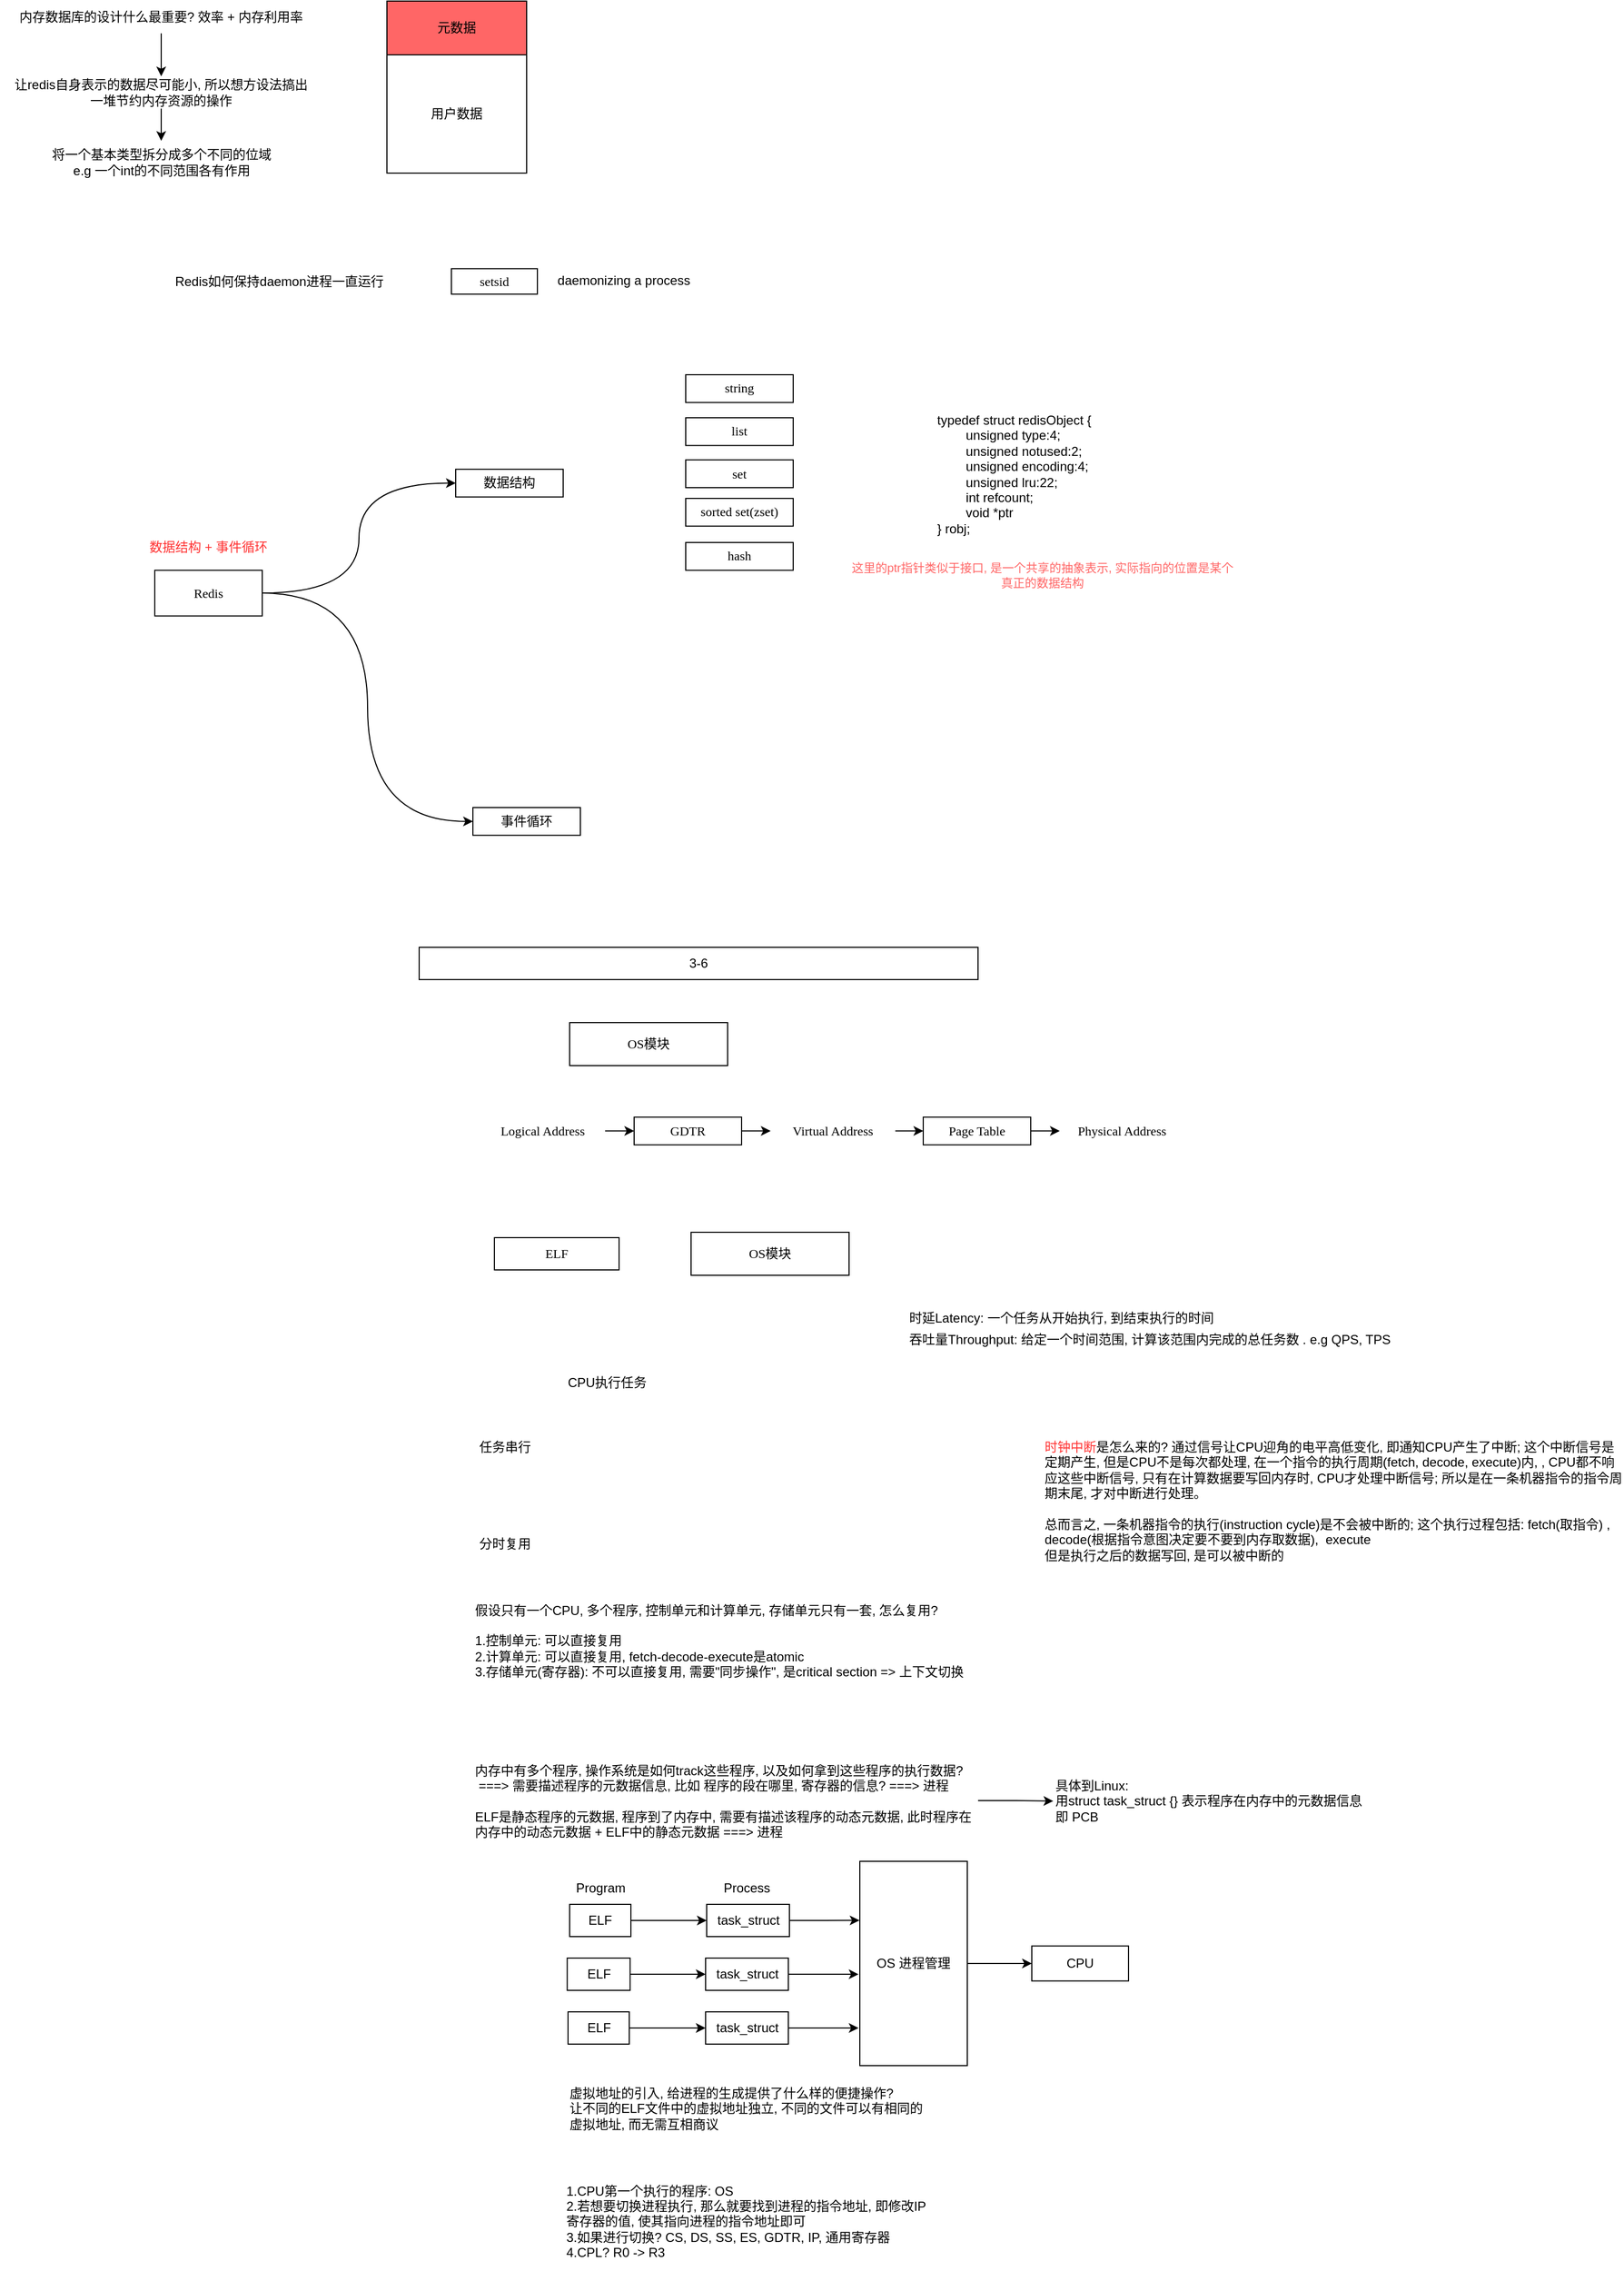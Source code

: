 <mxfile version="20.4.0" type="github">
  <diagram id="zUd6xa0raMeIInKoFcpr" name="Page-1">
    <mxGraphModel dx="-1695" dy="416" grid="1" gridSize="10" guides="1" tooltips="1" connect="1" arrows="1" fold="1" page="1" pageScale="1" pageWidth="827" pageHeight="1169" math="0" shadow="0">
      <root>
        <mxCell id="0" />
        <mxCell id="1" parent="0" />
        <mxCell id="gHjb5b28OfsgwWgYxNie-6" style="edgeStyle=orthogonalEdgeStyle;rounded=0;orthogonalLoop=1;jettySize=auto;html=1;entryX=0;entryY=0.5;entryDx=0;entryDy=0;curved=1;" parent="1" source="gHjb5b28OfsgwWgYxNie-1" target="gHjb5b28OfsgwWgYxNie-4" edge="1">
          <mxGeometry relative="1" as="geometry" />
        </mxCell>
        <mxCell id="gHjb5b28OfsgwWgYxNie-7" style="edgeStyle=orthogonalEdgeStyle;curved=1;rounded=0;orthogonalLoop=1;jettySize=auto;html=1;entryX=0;entryY=0.5;entryDx=0;entryDy=0;" parent="1" source="gHjb5b28OfsgwWgYxNie-1" target="gHjb5b28OfsgwWgYxNie-5" edge="1">
          <mxGeometry relative="1" as="geometry" />
        </mxCell>
        <UserObject label="Redis" id="gHjb5b28OfsgwWgYxNie-1">
          <mxCell style="rounded=0;whiteSpace=wrap;html=1;fillColor=#FFFFFF;fontFamily=Verdana;align=center;" parent="1" vertex="1">
            <mxGeometry x="2714" y="609.32" width="100" height="42.5" as="geometry" />
          </mxCell>
        </UserObject>
        <UserObject label="setsid" link="https://unix.stackexchange.com/questions/240646/why-we-use-setsid-while-daemonizing-a-process" id="gHjb5b28OfsgwWgYxNie-2">
          <mxCell style="rounded=0;whiteSpace=wrap;html=1;fillColor=#FFFFFF;fontFamily=Verdana;align=center;" parent="1" vertex="1">
            <mxGeometry x="2990" y="328.85" width="80" height="23.72" as="geometry" />
          </mxCell>
        </UserObject>
        <mxCell id="gHjb5b28OfsgwWgYxNie-3" value="&lt;font color=&quot;#ff3333&quot;&gt;数据结构 + 事件循环&lt;/font&gt;" style="text;html=1;strokeColor=none;fillColor=none;align=center;verticalAlign=middle;whiteSpace=wrap;rounded=0;" parent="1" vertex="1">
          <mxGeometry x="2700" y="575.13" width="128" height="25" as="geometry" />
        </mxCell>
        <mxCell id="gHjb5b28OfsgwWgYxNie-4" value="数据结构" style="rounded=0;whiteSpace=wrap;html=1;fillColor=#FFFFFF;fontFamily=Verdana;align=center;" parent="1" vertex="1">
          <mxGeometry x="2994" y="515.39" width="100" height="25.81" as="geometry" />
        </mxCell>
        <mxCell id="gHjb5b28OfsgwWgYxNie-5" value="事件循环" style="rounded=0;whiteSpace=wrap;html=1;fillColor=#FFFFFF;fontFamily=Verdana;align=center;" parent="1" vertex="1">
          <mxGeometry x="3010" y="830" width="100" height="25.81" as="geometry" />
        </mxCell>
        <mxCell id="gHjb5b28OfsgwWgYxNie-11" value="" style="edgeStyle=orthogonalEdgeStyle;curved=1;rounded=0;orthogonalLoop=1;jettySize=auto;html=1;" parent="1" source="gHjb5b28OfsgwWgYxNie-9" target="gHjb5b28OfsgwWgYxNie-10" edge="1">
          <mxGeometry relative="1" as="geometry" />
        </mxCell>
        <mxCell id="gHjb5b28OfsgwWgYxNie-9" value="内存数据库的设计什么最重要? 效率 + 内存利用率" style="text;html=1;strokeColor=none;fillColor=none;align=center;verticalAlign=middle;whiteSpace=wrap;rounded=0;" parent="1" vertex="1">
          <mxGeometry x="2570" y="80" width="300" height="30" as="geometry" />
        </mxCell>
        <mxCell id="gHjb5b28OfsgwWgYxNie-13" value="" style="edgeStyle=orthogonalEdgeStyle;curved=1;rounded=0;orthogonalLoop=1;jettySize=auto;html=1;" parent="1" source="gHjb5b28OfsgwWgYxNie-10" target="gHjb5b28OfsgwWgYxNie-12" edge="1">
          <mxGeometry relative="1" as="geometry" />
        </mxCell>
        <mxCell id="gHjb5b28OfsgwWgYxNie-10" value="让redis自身表示的数据尽可能小, 所以想方设法搞出一堆节约内存资源的操作" style="text;html=1;strokeColor=none;fillColor=none;align=center;verticalAlign=middle;whiteSpace=wrap;rounded=0;" parent="1" vertex="1">
          <mxGeometry x="2580" y="150" width="280" height="30" as="geometry" />
        </mxCell>
        <mxCell id="gHjb5b28OfsgwWgYxNie-12" value="将一个基本类型拆分成多个不同的位域&lt;br&gt;e.g 一个int的不同范围各有作用" style="text;html=1;strokeColor=none;fillColor=none;align=center;verticalAlign=middle;whiteSpace=wrap;rounded=0;" parent="1" vertex="1">
          <mxGeometry x="2582.5" y="210" width="275" height="40" as="geometry" />
        </mxCell>
        <mxCell id="gHjb5b28OfsgwWgYxNie-15" value="" style="rounded=0;whiteSpace=wrap;html=1;" parent="1" vertex="1">
          <mxGeometry x="2930" y="80" width="130" height="160" as="geometry" />
        </mxCell>
        <mxCell id="gHjb5b28OfsgwWgYxNie-16" value="元数据" style="rounded=0;whiteSpace=wrap;html=1;fillColor=#FF6666;" parent="1" vertex="1">
          <mxGeometry x="2930" y="80" width="130" height="50" as="geometry" />
        </mxCell>
        <mxCell id="gHjb5b28OfsgwWgYxNie-17" value="用户数据" style="rounded=0;whiteSpace=wrap;html=1;" parent="1" vertex="1">
          <mxGeometry x="2930" y="130" width="130" height="110" as="geometry" />
        </mxCell>
        <mxCell id="gHjb5b28OfsgwWgYxNie-19" value="Redis如何保持daemon进程一直运行" style="text;html=1;strokeColor=none;fillColor=none;align=center;verticalAlign=middle;whiteSpace=wrap;rounded=0;" parent="1" vertex="1">
          <mxGeometry x="2720" y="320" width="220" height="42.57" as="geometry" />
        </mxCell>
        <mxCell id="gHjb5b28OfsgwWgYxNie-20" value="daemonizing a process" style="text;html=1;strokeColor=none;fillColor=none;align=center;verticalAlign=middle;whiteSpace=wrap;rounded=0;" parent="1" vertex="1">
          <mxGeometry x="3080" y="326.86" width="140.88" height="25.71" as="geometry" />
        </mxCell>
        <mxCell id="0TQrHJX6QjW9VzBPeowM-1" value="string" style="rounded=0;whiteSpace=wrap;html=1;fillColor=#FFFFFF;fontFamily=Verdana;align=center;" parent="1" vertex="1">
          <mxGeometry x="3208" y="427.5" width="100" height="25.81" as="geometry" />
        </mxCell>
        <mxCell id="0TQrHJX6QjW9VzBPeowM-2" value="hash" style="rounded=0;whiteSpace=wrap;html=1;fillColor=#FFFFFF;fontFamily=Verdana;align=center;" parent="1" vertex="1">
          <mxGeometry x="3208" y="583.51" width="100" height="25.81" as="geometry" />
        </mxCell>
        <mxCell id="0TQrHJX6QjW9VzBPeowM-3" value="set" style="rounded=0;whiteSpace=wrap;html=1;fillColor=#FFFFFF;fontFamily=Verdana;align=center;" parent="1" vertex="1">
          <mxGeometry x="3208" y="506.7" width="100" height="25.81" as="geometry" />
        </mxCell>
        <mxCell id="0TQrHJX6QjW9VzBPeowM-4" value="sorted set(zset)" style="rounded=0;whiteSpace=wrap;html=1;fillColor=#FFFFFF;fontFamily=Verdana;align=center;" parent="1" vertex="1">
          <mxGeometry x="3208" y="542.5" width="100" height="25.81" as="geometry" />
        </mxCell>
        <mxCell id="0TQrHJX6QjW9VzBPeowM-5" value="list" style="rounded=0;whiteSpace=wrap;html=1;fillColor=#FFFFFF;fontFamily=Verdana;align=center;" parent="1" vertex="1">
          <mxGeometry x="3208" y="467.5" width="100" height="25.81" as="geometry" />
        </mxCell>
        <mxCell id="0TQrHJX6QjW9VzBPeowM-7" value="&lt;p&gt;typedef struct redisObject {&lt;br&gt;&amp;nbsp; &amp;nbsp; &amp;nbsp; &amp;nbsp; unsigned type:4;&lt;br&gt;&amp;nbsp; &amp;nbsp; &amp;nbsp; &amp;nbsp; unsigned notused:2;&lt;br&gt;&amp;nbsp; &amp;nbsp; &amp;nbsp; &amp;nbsp; unsigned encoding:4;&lt;br&gt;&amp;nbsp; &amp;nbsp; &amp;nbsp; &amp;nbsp; unsigned lru:22;&lt;br&gt;&amp;nbsp; &amp;nbsp; &amp;nbsp; &amp;nbsp; int refcount;&lt;br&gt;&amp;nbsp; &amp;nbsp; &amp;nbsp; &amp;nbsp; void *ptr&lt;br&gt;} robj;&lt;/p&gt;" style="text;html=1;strokeColor=none;fillColor=none;align=left;verticalAlign=middle;whiteSpace=wrap;rounded=0;" parent="1" vertex="1">
          <mxGeometry x="3440" y="459.61" width="180" height="120" as="geometry" />
        </mxCell>
        <mxCell id="0TQrHJX6QjW9VzBPeowM-8" value="这里的ptr指针类似于接口, 是一个共享的抽象表示, 实际指向的位置是某个真正的数据结构" style="text;html=1;strokeColor=none;fillColor=none;align=center;verticalAlign=middle;whiteSpace=wrap;rounded=0;fontColor=#FF6666;fontSize=11;" parent="1" vertex="1">
          <mxGeometry x="3360" y="590" width="360" height="47.43" as="geometry" />
        </mxCell>
        <mxCell id="vs6chZFLeiXoNTxb_euZ-1" value="OS模块" style="rounded=0;whiteSpace=wrap;html=1;fillColor=#FFFFFF;fontFamily=Verdana;align=center;" parent="1" vertex="1">
          <mxGeometry x="3100" y="1030" width="147" height="40" as="geometry" />
        </mxCell>
        <mxCell id="vs6chZFLeiXoNTxb_euZ-3" value="3-6" style="rounded=0;whiteSpace=wrap;html=1;" parent="1" vertex="1">
          <mxGeometry x="2960" y="960" width="520" height="30" as="geometry" />
        </mxCell>
        <mxCell id="vs6chZFLeiXoNTxb_euZ-10" value="" style="edgeStyle=orthogonalEdgeStyle;rounded=0;orthogonalLoop=1;jettySize=auto;html=1;" parent="1" source="vs6chZFLeiXoNTxb_euZ-6" target="vs6chZFLeiXoNTxb_euZ-8" edge="1">
          <mxGeometry relative="1" as="geometry" />
        </mxCell>
        <mxCell id="vs6chZFLeiXoNTxb_euZ-6" value="&lt;span style=&quot;font-family: Verdana;&quot;&gt;Logical Address&lt;/span&gt;" style="text;html=1;strokeColor=none;fillColor=none;align=center;verticalAlign=middle;whiteSpace=wrap;rounded=0;" parent="1" vertex="1">
          <mxGeometry x="3017" y="1115.81" width="116" height="30" as="geometry" />
        </mxCell>
        <mxCell id="vs6chZFLeiXoNTxb_euZ-14" value="" style="edgeStyle=orthogonalEdgeStyle;rounded=0;orthogonalLoop=1;jettySize=auto;html=1;" parent="1" source="vs6chZFLeiXoNTxb_euZ-7" target="vs6chZFLeiXoNTxb_euZ-12" edge="1">
          <mxGeometry relative="1" as="geometry" />
        </mxCell>
        <mxCell id="vs6chZFLeiXoNTxb_euZ-7" value="&lt;span style=&quot;font-family: Verdana;&quot;&gt;Virtual Address&lt;/span&gt;" style="text;html=1;strokeColor=none;fillColor=none;align=center;verticalAlign=middle;whiteSpace=wrap;rounded=0;" parent="1" vertex="1">
          <mxGeometry x="3287" y="1115.8" width="116" height="30" as="geometry" />
        </mxCell>
        <mxCell id="vs6chZFLeiXoNTxb_euZ-11" value="" style="edgeStyle=orthogonalEdgeStyle;rounded=0;orthogonalLoop=1;jettySize=auto;html=1;" parent="1" source="vs6chZFLeiXoNTxb_euZ-8" target="vs6chZFLeiXoNTxb_euZ-7" edge="1">
          <mxGeometry relative="1" as="geometry" />
        </mxCell>
        <mxCell id="vs6chZFLeiXoNTxb_euZ-8" value="GDTR" style="rounded=0;whiteSpace=wrap;html=1;fillColor=#FFFFFF;fontFamily=Verdana;align=center;" parent="1" vertex="1">
          <mxGeometry x="3160" y="1117.9" width="100" height="25.81" as="geometry" />
        </mxCell>
        <mxCell id="vs6chZFLeiXoNTxb_euZ-16" value="" style="edgeStyle=orthogonalEdgeStyle;rounded=0;orthogonalLoop=1;jettySize=auto;html=1;" parent="1" source="vs6chZFLeiXoNTxb_euZ-12" target="vs6chZFLeiXoNTxb_euZ-13" edge="1">
          <mxGeometry relative="1" as="geometry" />
        </mxCell>
        <mxCell id="vs6chZFLeiXoNTxb_euZ-12" value="Page Table" style="rounded=0;whiteSpace=wrap;html=1;fillColor=#FFFFFF;fontFamily=Verdana;align=center;" parent="1" vertex="1">
          <mxGeometry x="3429" y="1117.9" width="100" height="25.81" as="geometry" />
        </mxCell>
        <mxCell id="vs6chZFLeiXoNTxb_euZ-13" value="&lt;span style=&quot;font-family: Verdana;&quot;&gt;Physical Address&lt;/span&gt;" style="text;html=1;strokeColor=none;fillColor=none;align=center;verticalAlign=middle;whiteSpace=wrap;rounded=0;" parent="1" vertex="1">
          <mxGeometry x="3556" y="1115.8" width="116" height="30" as="geometry" />
        </mxCell>
        <mxCell id="vs6chZFLeiXoNTxb_euZ-17" value="ELF" style="rounded=0;whiteSpace=wrap;html=1;fillColor=#FFFFFF;fontFamily=Verdana;align=center;" parent="1" vertex="1">
          <mxGeometry x="3030" y="1230" width="116" height="30" as="geometry" />
        </mxCell>
        <mxCell id="vs6chZFLeiXoNTxb_euZ-18" value="OS模块" style="rounded=0;whiteSpace=wrap;html=1;fillColor=#FFFFFF;fontFamily=Verdana;align=center;" parent="1" vertex="1">
          <mxGeometry x="3213" y="1225" width="147" height="40" as="geometry" />
        </mxCell>
        <mxCell id="vs6chZFLeiXoNTxb_euZ-19" value="任务串行" style="text;html=1;strokeColor=none;fillColor=none;align=center;verticalAlign=middle;whiteSpace=wrap;rounded=0;" parent="1" vertex="1">
          <mxGeometry x="3000" y="1410" width="80" height="30" as="geometry" />
        </mxCell>
        <mxCell id="vs6chZFLeiXoNTxb_euZ-20" value="分时复用" style="text;html=1;strokeColor=none;fillColor=none;align=center;verticalAlign=middle;whiteSpace=wrap;rounded=0;" parent="1" vertex="1">
          <mxGeometry x="3000" y="1500" width="80" height="30" as="geometry" />
        </mxCell>
        <mxCell id="vs6chZFLeiXoNTxb_euZ-21" value="CPU执行任务" style="text;html=1;strokeColor=none;fillColor=none;align=center;verticalAlign=middle;whiteSpace=wrap;rounded=0;" parent="1" vertex="1">
          <mxGeometry x="3090" y="1350" width="90" height="30" as="geometry" />
        </mxCell>
        <mxCell id="vs6chZFLeiXoNTxb_euZ-22" value="时延Latency: 一个任务从开始执行, 到结束执行的时间" style="text;html=1;strokeColor=none;fillColor=none;align=left;verticalAlign=middle;whiteSpace=wrap;rounded=0;" parent="1" vertex="1">
          <mxGeometry x="3414" y="1290" width="320" height="30" as="geometry" />
        </mxCell>
        <mxCell id="vs6chZFLeiXoNTxb_euZ-23" value="吞吐量Throughput: 给定一个时间范围, 计算该范围内完成的总任务数 . e.g QPS, TPS" style="text;html=1;strokeColor=none;fillColor=none;align=left;verticalAlign=middle;whiteSpace=wrap;rounded=0;" parent="1" vertex="1">
          <mxGeometry x="3414" y="1310" width="470" height="30" as="geometry" />
        </mxCell>
        <mxCell id="vs6chZFLeiXoNTxb_euZ-26" value="假设只有一个CPU, 多个程序, 控制单元和计算单元, 存储单元只有一套, 怎么复用?&lt;br&gt;&lt;br&gt;1.控制单元: 可以直接复用&lt;br&gt;2.计算单元: 可以直接复用, fetch-decode-execute是atomic&lt;br&gt;3.存储单元(寄存器): 不可以直接复用, 需要&quot;同步操作&quot;, 是critical section =&amp;gt; 上下文切换" style="text;html=1;strokeColor=none;fillColor=none;align=left;verticalAlign=middle;whiteSpace=wrap;rounded=0;fontSize=12;" parent="1" vertex="1">
          <mxGeometry x="3010" y="1550" width="470" height="110" as="geometry" />
        </mxCell>
        <mxCell id="vs6chZFLeiXoNTxb_euZ-28" value="&lt;font color=&quot;#ff3333&quot;&gt;时钟中断&lt;/font&gt;是怎么来的? 通过信号让CPU迎角的电平高低变化, 即通知CPU产生了中断; 这个中断信号是定期产生, 但是CPU不是每次都处理, 在一个指令的执行周期(fetch, decode, execute)内, , CPU都不响应这些中断信号, 只有在计算数据要写回内存时, CPU才处理中断信号; 所以是在一条机器指令的指令周期末尾, 才对中断进行处理。&lt;br&gt;&lt;br&gt;总而言之, 一条机器指令的执行(instruction cycle)是不会被中断的; 这个执行过程包括: fetch(取指令) , decode(根据指令意图决定要不要到内存取数据),&amp;nbsp; execute&lt;br&gt;但是执行之后的数据写回, 是可以被中断的" style="text;html=1;strokeColor=none;fillColor=none;align=left;verticalAlign=middle;whiteSpace=wrap;rounded=0;fontSize=12;" parent="1" vertex="1">
          <mxGeometry x="3540" y="1410" width="540" height="130" as="geometry" />
        </mxCell>
        <mxCell id="3EPBH0Vr4_YoN98Gf7AG-1" style="edgeStyle=orthogonalEdgeStyle;rounded=0;orthogonalLoop=1;jettySize=auto;html=1;entryX=0;entryY=0.5;entryDx=0;entryDy=0;" edge="1" parent="1" source="vs6chZFLeiXoNTxb_euZ-29" target="vs6chZFLeiXoNTxb_euZ-30">
          <mxGeometry relative="1" as="geometry" />
        </mxCell>
        <mxCell id="vs6chZFLeiXoNTxb_euZ-29" value="内存中有多个程序, 操作系统是如何track这些程序, 以及如何拿到这些程序的执行数据?&lt;br&gt;&amp;nbsp;===&amp;gt; 需要描述程序的元数据信息, 比如 程序的段在哪里, 寄存器的信息? ===&amp;gt; 进程&lt;br&gt;&lt;br&gt;ELF是静态程序的元数据, 程序到了内存中, 需要有描述该程序的动态元数据, 此时程序在内存中的动态元数据 + ELF中的静态元数据 ===&amp;gt; 进程" style="text;html=1;strokeColor=none;fillColor=none;align=left;verticalAlign=middle;whiteSpace=wrap;rounded=0;fontSize=12;" parent="1" vertex="1">
          <mxGeometry x="3010" y="1709" width="470" height="89" as="geometry" />
        </mxCell>
        <mxCell id="vs6chZFLeiXoNTxb_euZ-30" value="具体到Linux:&lt;br&gt;用struct task_struct {} 表示程序在内存中的元数据信息&lt;br&gt;即 PCB" style="text;html=1;strokeColor=none;fillColor=none;align=left;verticalAlign=middle;whiteSpace=wrap;rounded=0;fontSize=12;" parent="1" vertex="1">
          <mxGeometry x="3550" y="1721" width="300" height="66" as="geometry" />
        </mxCell>
        <mxCell id="vs6chZFLeiXoNTxb_euZ-34" value="" style="edgeStyle=orthogonalEdgeStyle;rounded=0;orthogonalLoop=1;jettySize=auto;html=1;fontSize=12;fontColor=#000000;" parent="1" source="vs6chZFLeiXoNTxb_euZ-32" target="vs6chZFLeiXoNTxb_euZ-33" edge="1">
          <mxGeometry relative="1" as="geometry" />
        </mxCell>
        <mxCell id="vs6chZFLeiXoNTxb_euZ-32" value="ELF" style="rounded=0;whiteSpace=wrap;html=1;fontSize=12;fontColor=#000000;" parent="1" vertex="1">
          <mxGeometry x="3100" y="1850" width="57" height="30" as="geometry" />
        </mxCell>
        <mxCell id="vs6chZFLeiXoNTxb_euZ-51" style="edgeStyle=orthogonalEdgeStyle;rounded=0;orthogonalLoop=1;jettySize=auto;html=1;entryX=-0.003;entryY=0.289;entryDx=0;entryDy=0;entryPerimeter=0;fontSize=12;fontColor=#000000;" parent="1" source="vs6chZFLeiXoNTxb_euZ-33" target="vs6chZFLeiXoNTxb_euZ-48" edge="1">
          <mxGeometry relative="1" as="geometry" />
        </mxCell>
        <mxCell id="vs6chZFLeiXoNTxb_euZ-33" value="&lt;span style=&quot;color: rgb(0, 0, 0); text-align: left;&quot;&gt;task_struct&lt;/span&gt;" style="rounded=0;whiteSpace=wrap;html=1;fontSize=12;fontColor=#FF3333;" parent="1" vertex="1">
          <mxGeometry x="3227.5" y="1850" width="77" height="30" as="geometry" />
        </mxCell>
        <mxCell id="vs6chZFLeiXoNTxb_euZ-35" value="Program" style="text;html=1;strokeColor=none;fillColor=none;align=center;verticalAlign=middle;whiteSpace=wrap;rounded=0;fontSize=12;fontColor=#000000;" parent="1" vertex="1">
          <mxGeometry x="3098.5" y="1820" width="60" height="30" as="geometry" />
        </mxCell>
        <mxCell id="vs6chZFLeiXoNTxb_euZ-36" value="Process" style="text;html=1;strokeColor=none;fillColor=none;align=center;verticalAlign=middle;whiteSpace=wrap;rounded=0;fontSize=12;fontColor=#000000;" parent="1" vertex="1">
          <mxGeometry x="3235" y="1820" width="60" height="30" as="geometry" />
        </mxCell>
        <mxCell id="vs6chZFLeiXoNTxb_euZ-52" style="edgeStyle=orthogonalEdgeStyle;rounded=0;orthogonalLoop=1;jettySize=auto;html=1;entryX=-0.012;entryY=0.553;entryDx=0;entryDy=0;entryPerimeter=0;fontSize=12;fontColor=#000000;" parent="1" source="vs6chZFLeiXoNTxb_euZ-38" target="vs6chZFLeiXoNTxb_euZ-48" edge="1">
          <mxGeometry relative="1" as="geometry" />
        </mxCell>
        <mxCell id="vs6chZFLeiXoNTxb_euZ-38" value="&lt;span style=&quot;color: rgb(0, 0, 0); text-align: left;&quot;&gt;task_struct&lt;/span&gt;" style="rounded=0;whiteSpace=wrap;html=1;fontSize=12;fontColor=#FF3333;" parent="1" vertex="1">
          <mxGeometry x="3226.5" y="1900" width="77" height="30" as="geometry" />
        </mxCell>
        <mxCell id="vs6chZFLeiXoNTxb_euZ-53" style="edgeStyle=orthogonalEdgeStyle;rounded=0;orthogonalLoop=1;jettySize=auto;html=1;entryX=-0.012;entryY=0.816;entryDx=0;entryDy=0;entryPerimeter=0;fontSize=12;fontColor=#000000;" parent="1" source="vs6chZFLeiXoNTxb_euZ-39" target="vs6chZFLeiXoNTxb_euZ-48" edge="1">
          <mxGeometry relative="1" as="geometry" />
        </mxCell>
        <mxCell id="vs6chZFLeiXoNTxb_euZ-39" value="&lt;span style=&quot;color: rgb(0, 0, 0); text-align: left;&quot;&gt;task_struct&lt;/span&gt;" style="rounded=0;whiteSpace=wrap;html=1;fontSize=12;fontColor=#FF3333;" parent="1" vertex="1">
          <mxGeometry x="3226.5" y="1950" width="77" height="30" as="geometry" />
        </mxCell>
        <mxCell id="vs6chZFLeiXoNTxb_euZ-46" style="edgeStyle=orthogonalEdgeStyle;rounded=0;orthogonalLoop=1;jettySize=auto;html=1;entryX=0;entryY=0.5;entryDx=0;entryDy=0;fontSize=12;fontColor=#000000;" parent="1" source="vs6chZFLeiXoNTxb_euZ-41" target="vs6chZFLeiXoNTxb_euZ-38" edge="1">
          <mxGeometry relative="1" as="geometry" />
        </mxCell>
        <mxCell id="vs6chZFLeiXoNTxb_euZ-41" value="ELF" style="rounded=0;whiteSpace=wrap;html=1;fontSize=12;fontColor=#000000;" parent="1" vertex="1">
          <mxGeometry x="3097.75" y="1900" width="58.5" height="30" as="geometry" />
        </mxCell>
        <mxCell id="vs6chZFLeiXoNTxb_euZ-47" style="edgeStyle=orthogonalEdgeStyle;rounded=0;orthogonalLoop=1;jettySize=auto;html=1;entryX=0;entryY=0.5;entryDx=0;entryDy=0;fontSize=12;fontColor=#000000;" parent="1" source="vs6chZFLeiXoNTxb_euZ-42" target="vs6chZFLeiXoNTxb_euZ-39" edge="1">
          <mxGeometry relative="1" as="geometry" />
        </mxCell>
        <mxCell id="vs6chZFLeiXoNTxb_euZ-42" value="ELF" style="rounded=0;whiteSpace=wrap;html=1;fontSize=12;fontColor=#000000;" parent="1" vertex="1">
          <mxGeometry x="3098.5" y="1950" width="57" height="30" as="geometry" />
        </mxCell>
        <mxCell id="vs6chZFLeiXoNTxb_euZ-54" value="" style="edgeStyle=orthogonalEdgeStyle;rounded=0;orthogonalLoop=1;jettySize=auto;html=1;fontSize=12;fontColor=#000000;" parent="1" source="vs6chZFLeiXoNTxb_euZ-48" target="vs6chZFLeiXoNTxb_euZ-49" edge="1">
          <mxGeometry relative="1" as="geometry" />
        </mxCell>
        <mxCell id="vs6chZFLeiXoNTxb_euZ-48" value="OS 进程管理" style="rounded=0;whiteSpace=wrap;html=1;fontSize=12;fontColor=#000000;" parent="1" vertex="1">
          <mxGeometry x="3370" y="1810" width="100" height="190" as="geometry" />
        </mxCell>
        <mxCell id="vs6chZFLeiXoNTxb_euZ-49" value="CPU" style="rounded=0;whiteSpace=wrap;html=1;fontSize=12;fontColor=#000000;" parent="1" vertex="1">
          <mxGeometry x="3530" y="1888.75" width="90" height="32.5" as="geometry" />
        </mxCell>
        <mxCell id="3EPBH0Vr4_YoN98Gf7AG-2" value="虚拟地址的引入, 给进程的生成提供了什么样的便捷操作?&amp;nbsp;&lt;br&gt;让不同的ELF文件中的虚拟地址独立, 不同的文件可以有相同的虚拟地址, 而无需互相商议" style="text;html=1;strokeColor=none;fillColor=none;align=left;verticalAlign=middle;whiteSpace=wrap;rounded=0;fontSize=12;" vertex="1" parent="1">
          <mxGeometry x="3097.75" y="2010" width="340" height="60" as="geometry" />
        </mxCell>
        <mxCell id="3EPBH0Vr4_YoN98Gf7AG-3" value="1.CPU第一个执行的程序: OS&lt;br&gt;2.若想要切换进程执行, 那么就要找到进程的指令地址, 即修改IP寄存器的值, 使其指向进程的指令地址即可&lt;br&gt;3.如果进行切换? CS, DS, SS, ES, GDTR, IP, 通用寄存器&lt;br&gt;4.CPL? R0 -&amp;gt; R3" style="text;html=1;strokeColor=none;fillColor=none;align=left;verticalAlign=middle;whiteSpace=wrap;rounded=0;fontSize=12;" vertex="1" parent="1">
          <mxGeometry x="3095" y="2100" width="345" height="90" as="geometry" />
        </mxCell>
      </root>
    </mxGraphModel>
  </diagram>
</mxfile>
